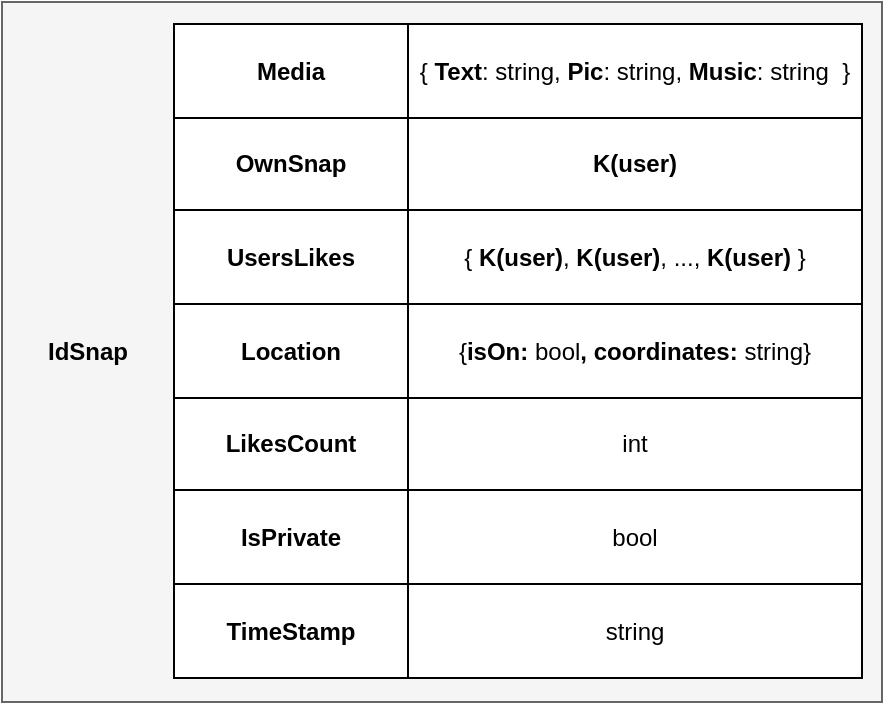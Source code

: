 <mxfile version="22.0.8" type="github">
  <diagram name="Page-1" id="yTEgXZxeoU4mQSqTjCOM">
    <mxGraphModel dx="894" dy="539" grid="1" gridSize="10" guides="1" tooltips="1" connect="1" arrows="1" fold="1" page="1" pageScale="1" pageWidth="1169" pageHeight="827" math="0" shadow="0">
      <root>
        <mxCell id="0" />
        <mxCell id="1" parent="0" />
        <mxCell id="zhL6a_--adM9_cyL9lvs-1" value="" style="rounded=0;whiteSpace=wrap;html=1;fillColor=#f5f5f5;fontColor=#333333;strokeColor=#666666;" parent="1" vertex="1">
          <mxGeometry x="390" y="90" width="440" height="350" as="geometry" />
        </mxCell>
        <mxCell id="zhL6a_--adM9_cyL9lvs-2" value="&lt;b&gt;IdSnap&lt;/b&gt;" style="text;html=1;strokeColor=none;fillColor=none;align=center;verticalAlign=middle;whiteSpace=wrap;rounded=0;" parent="1" vertex="1">
          <mxGeometry x="403" y="250" width="60" height="30" as="geometry" />
        </mxCell>
        <mxCell id="zhL6a_--adM9_cyL9lvs-3" value="" style="shape=table;startSize=0;container=1;collapsible=0;childLayout=tableLayout;" parent="1" vertex="1">
          <mxGeometry x="476" y="101" width="344" height="327" as="geometry" />
        </mxCell>
        <mxCell id="zhL6a_--adM9_cyL9lvs-4" value="" style="shape=tableRow;horizontal=0;startSize=0;swimlaneHead=0;swimlaneBody=0;strokeColor=inherit;top=0;left=0;bottom=0;right=0;collapsible=0;dropTarget=0;fillColor=none;points=[[0,0.5],[1,0.5]];portConstraint=eastwest;" parent="zhL6a_--adM9_cyL9lvs-3" vertex="1">
          <mxGeometry width="344" height="47" as="geometry" />
        </mxCell>
        <mxCell id="zhL6a_--adM9_cyL9lvs-5" value="&lt;b&gt;Media&lt;/b&gt;" style="shape=partialRectangle;html=1;whiteSpace=wrap;connectable=0;strokeColor=inherit;overflow=hidden;fillColor=none;top=0;left=0;bottom=0;right=0;pointerEvents=1;" parent="zhL6a_--adM9_cyL9lvs-4" vertex="1">
          <mxGeometry width="117" height="47" as="geometry">
            <mxRectangle width="117" height="47" as="alternateBounds" />
          </mxGeometry>
        </mxCell>
        <mxCell id="zhL6a_--adM9_cyL9lvs-6" value="{ &lt;b&gt;Text&lt;/b&gt;: string, &lt;b&gt;Pic&lt;/b&gt;: string, &lt;b&gt;Music&lt;/b&gt;: string&amp;nbsp; }" style="shape=partialRectangle;html=1;whiteSpace=wrap;connectable=0;strokeColor=inherit;overflow=hidden;fillColor=none;top=0;left=0;bottom=0;right=0;pointerEvents=1;" parent="zhL6a_--adM9_cyL9lvs-4" vertex="1">
          <mxGeometry x="117" width="227" height="47" as="geometry">
            <mxRectangle width="227" height="47" as="alternateBounds" />
          </mxGeometry>
        </mxCell>
        <mxCell id="zhL6a_--adM9_cyL9lvs-7" value="" style="shape=tableRow;horizontal=0;startSize=0;swimlaneHead=0;swimlaneBody=0;strokeColor=inherit;top=0;left=0;bottom=0;right=0;collapsible=0;dropTarget=0;fillColor=none;points=[[0,0.5],[1,0.5]];portConstraint=eastwest;" parent="zhL6a_--adM9_cyL9lvs-3" vertex="1">
          <mxGeometry y="47" width="344" height="46" as="geometry" />
        </mxCell>
        <mxCell id="zhL6a_--adM9_cyL9lvs-8" value="&lt;b&gt;OwnSnap&lt;/b&gt;" style="shape=partialRectangle;html=1;whiteSpace=wrap;connectable=0;strokeColor=inherit;overflow=hidden;fillColor=none;top=0;left=0;bottom=0;right=0;pointerEvents=1;" parent="zhL6a_--adM9_cyL9lvs-7" vertex="1">
          <mxGeometry width="117" height="46" as="geometry">
            <mxRectangle width="117" height="46" as="alternateBounds" />
          </mxGeometry>
        </mxCell>
        <mxCell id="zhL6a_--adM9_cyL9lvs-9" value="&lt;b&gt;K(user)&lt;/b&gt;" style="shape=partialRectangle;html=1;whiteSpace=wrap;connectable=0;strokeColor=inherit;overflow=hidden;fillColor=none;top=0;left=0;bottom=0;right=0;pointerEvents=1;" parent="zhL6a_--adM9_cyL9lvs-7" vertex="1">
          <mxGeometry x="117" width="227" height="46" as="geometry">
            <mxRectangle width="227" height="46" as="alternateBounds" />
          </mxGeometry>
        </mxCell>
        <mxCell id="zhL6a_--adM9_cyL9lvs-10" value="" style="shape=tableRow;horizontal=0;startSize=0;swimlaneHead=0;swimlaneBody=0;strokeColor=inherit;top=0;left=0;bottom=0;right=0;collapsible=0;dropTarget=0;fillColor=none;points=[[0,0.5],[1,0.5]];portConstraint=eastwest;" parent="zhL6a_--adM9_cyL9lvs-3" vertex="1">
          <mxGeometry y="93" width="344" height="47" as="geometry" />
        </mxCell>
        <mxCell id="zhL6a_--adM9_cyL9lvs-11" value="&lt;b&gt;UsersLikes&lt;/b&gt;" style="shape=partialRectangle;html=1;whiteSpace=wrap;connectable=0;strokeColor=inherit;overflow=hidden;fillColor=none;top=0;left=0;bottom=0;right=0;pointerEvents=1;" parent="zhL6a_--adM9_cyL9lvs-10" vertex="1">
          <mxGeometry width="117" height="47" as="geometry">
            <mxRectangle width="117" height="47" as="alternateBounds" />
          </mxGeometry>
        </mxCell>
        <mxCell id="zhL6a_--adM9_cyL9lvs-12" value="{ &lt;b&gt;K(user)&lt;/b&gt;, &lt;b&gt;K(user)&lt;/b&gt;, ..., &lt;b&gt;K(user)&lt;/b&gt; }" style="shape=partialRectangle;html=1;whiteSpace=wrap;connectable=0;strokeColor=inherit;overflow=hidden;fillColor=none;top=0;left=0;bottom=0;right=0;pointerEvents=1;" parent="zhL6a_--adM9_cyL9lvs-10" vertex="1">
          <mxGeometry x="117" width="227" height="47" as="geometry">
            <mxRectangle width="227" height="47" as="alternateBounds" />
          </mxGeometry>
        </mxCell>
        <mxCell id="zhL6a_--adM9_cyL9lvs-13" value="" style="shape=tableRow;horizontal=0;startSize=0;swimlaneHead=0;swimlaneBody=0;strokeColor=inherit;top=0;left=0;bottom=0;right=0;collapsible=0;dropTarget=0;fillColor=none;points=[[0,0.5],[1,0.5]];portConstraint=eastwest;" parent="zhL6a_--adM9_cyL9lvs-3" vertex="1">
          <mxGeometry y="140" width="344" height="47" as="geometry" />
        </mxCell>
        <mxCell id="zhL6a_--adM9_cyL9lvs-14" value="&lt;b&gt;Location&lt;/b&gt;" style="shape=partialRectangle;html=1;whiteSpace=wrap;connectable=0;strokeColor=inherit;overflow=hidden;fillColor=none;top=0;left=0;bottom=0;right=0;pointerEvents=1;" parent="zhL6a_--adM9_cyL9lvs-13" vertex="1">
          <mxGeometry width="117" height="47" as="geometry">
            <mxRectangle width="117" height="47" as="alternateBounds" />
          </mxGeometry>
        </mxCell>
        <mxCell id="zhL6a_--adM9_cyL9lvs-15" value="{&lt;b&gt;isOn: &lt;/b&gt;bool&lt;b&gt;, coordinates: &lt;/b&gt;string}" style="shape=partialRectangle;html=1;whiteSpace=wrap;connectable=0;strokeColor=inherit;overflow=hidden;fillColor=none;top=0;left=0;bottom=0;right=0;pointerEvents=1;" parent="zhL6a_--adM9_cyL9lvs-13" vertex="1">
          <mxGeometry x="117" width="227" height="47" as="geometry">
            <mxRectangle width="227" height="47" as="alternateBounds" />
          </mxGeometry>
        </mxCell>
        <mxCell id="zhL6a_--adM9_cyL9lvs-16" value="" style="shape=tableRow;horizontal=0;startSize=0;swimlaneHead=0;swimlaneBody=0;strokeColor=inherit;top=0;left=0;bottom=0;right=0;collapsible=0;dropTarget=0;fillColor=none;points=[[0,0.5],[1,0.5]];portConstraint=eastwest;" parent="zhL6a_--adM9_cyL9lvs-3" vertex="1">
          <mxGeometry y="187" width="344" height="46" as="geometry" />
        </mxCell>
        <mxCell id="zhL6a_--adM9_cyL9lvs-17" value="&lt;b&gt;LikesCount&lt;/b&gt;" style="shape=partialRectangle;html=1;whiteSpace=wrap;connectable=0;strokeColor=inherit;overflow=hidden;fillColor=none;top=0;left=0;bottom=0;right=0;pointerEvents=1;" parent="zhL6a_--adM9_cyL9lvs-16" vertex="1">
          <mxGeometry width="117" height="46" as="geometry">
            <mxRectangle width="117" height="46" as="alternateBounds" />
          </mxGeometry>
        </mxCell>
        <mxCell id="zhL6a_--adM9_cyL9lvs-18" value="int" style="shape=partialRectangle;html=1;whiteSpace=wrap;connectable=0;strokeColor=inherit;overflow=hidden;fillColor=none;top=0;left=0;bottom=0;right=0;pointerEvents=1;" parent="zhL6a_--adM9_cyL9lvs-16" vertex="1">
          <mxGeometry x="117" width="227" height="46" as="geometry">
            <mxRectangle width="227" height="46" as="alternateBounds" />
          </mxGeometry>
        </mxCell>
        <mxCell id="zhL6a_--adM9_cyL9lvs-25" value="" style="shape=tableRow;horizontal=0;startSize=0;swimlaneHead=0;swimlaneBody=0;strokeColor=inherit;top=0;left=0;bottom=0;right=0;collapsible=0;dropTarget=0;fillColor=none;points=[[0,0.5],[1,0.5]];portConstraint=eastwest;" parent="zhL6a_--adM9_cyL9lvs-3" vertex="1">
          <mxGeometry y="233" width="344" height="47" as="geometry" />
        </mxCell>
        <mxCell id="zhL6a_--adM9_cyL9lvs-26" value="&lt;b&gt;IsPrivate&lt;/b&gt;" style="shape=partialRectangle;html=1;whiteSpace=wrap;connectable=0;strokeColor=inherit;overflow=hidden;fillColor=none;top=0;left=0;bottom=0;right=0;pointerEvents=1;" parent="zhL6a_--adM9_cyL9lvs-25" vertex="1">
          <mxGeometry width="117" height="47" as="geometry">
            <mxRectangle width="117" height="47" as="alternateBounds" />
          </mxGeometry>
        </mxCell>
        <mxCell id="zhL6a_--adM9_cyL9lvs-27" value="bool" style="shape=partialRectangle;html=1;whiteSpace=wrap;connectable=0;strokeColor=inherit;overflow=hidden;fillColor=none;top=0;left=0;bottom=0;right=0;pointerEvents=1;" parent="zhL6a_--adM9_cyL9lvs-25" vertex="1">
          <mxGeometry x="117" width="227" height="47" as="geometry">
            <mxRectangle width="227" height="47" as="alternateBounds" />
          </mxGeometry>
        </mxCell>
        <mxCell id="zhL6a_--adM9_cyL9lvs-28" value="" style="shape=tableRow;horizontal=0;startSize=0;swimlaneHead=0;swimlaneBody=0;strokeColor=inherit;top=0;left=0;bottom=0;right=0;collapsible=0;dropTarget=0;fillColor=none;points=[[0,0.5],[1,0.5]];portConstraint=eastwest;" parent="zhL6a_--adM9_cyL9lvs-3" vertex="1">
          <mxGeometry y="280" width="344" height="47" as="geometry" />
        </mxCell>
        <mxCell id="zhL6a_--adM9_cyL9lvs-29" value="&lt;b&gt;TimeStamp&lt;/b&gt;" style="shape=partialRectangle;html=1;whiteSpace=wrap;connectable=0;strokeColor=inherit;overflow=hidden;fillColor=none;top=0;left=0;bottom=0;right=0;pointerEvents=1;" parent="zhL6a_--adM9_cyL9lvs-28" vertex="1">
          <mxGeometry width="117" height="47" as="geometry">
            <mxRectangle width="117" height="47" as="alternateBounds" />
          </mxGeometry>
        </mxCell>
        <mxCell id="zhL6a_--adM9_cyL9lvs-30" value="string" style="shape=partialRectangle;html=1;whiteSpace=wrap;connectable=0;strokeColor=inherit;overflow=hidden;fillColor=none;top=0;left=0;bottom=0;right=0;pointerEvents=1;" parent="zhL6a_--adM9_cyL9lvs-28" vertex="1">
          <mxGeometry x="117" width="227" height="47" as="geometry">
            <mxRectangle width="227" height="47" as="alternateBounds" />
          </mxGeometry>
        </mxCell>
      </root>
    </mxGraphModel>
  </diagram>
</mxfile>
